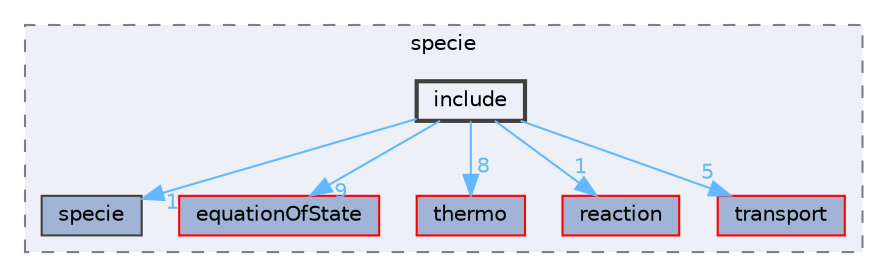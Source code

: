 digraph "src/thermophysicalModels/specie/include"
{
 // LATEX_PDF_SIZE
  bgcolor="transparent";
  edge [fontname=Helvetica,fontsize=10,labelfontname=Helvetica,labelfontsize=10];
  node [fontname=Helvetica,fontsize=10,shape=box,height=0.2,width=0.4];
  compound=true
  subgraph clusterdir_5c4bf53b114f4c9237cd4ef0431fc9bd {
    graph [ bgcolor="#edf0f7", pencolor="grey50", label="specie", fontname=Helvetica,fontsize=10 style="filled,dashed", URL="dir_5c4bf53b114f4c9237cd4ef0431fc9bd.html",tooltip=""]
  dir_0a4039949b5e30fbb8957147ecb4e7fe [label="specie", fillcolor="#a2b4d6", color="grey25", style="filled", URL="dir_0a4039949b5e30fbb8957147ecb4e7fe.html",tooltip=""];
  dir_f6178c4a32c891ac3a18c9e9fb558e23 [label="equationOfState", fillcolor="#a2b4d6", color="red", style="filled", URL="dir_f6178c4a32c891ac3a18c9e9fb558e23.html",tooltip=""];
  dir_52d55d2fbf4a26d00084c41bddaf4722 [label="thermo", fillcolor="#a2b4d6", color="red", style="filled", URL="dir_52d55d2fbf4a26d00084c41bddaf4722.html",tooltip=""];
  dir_8e22d7bb5211f38d4629fa6608cf6410 [label="reaction", fillcolor="#a2b4d6", color="red", style="filled", URL="dir_8e22d7bb5211f38d4629fa6608cf6410.html",tooltip=""];
  dir_c33051a76953a582918a8b8685a5d648 [label="transport", fillcolor="#a2b4d6", color="red", style="filled", URL="dir_c33051a76953a582918a8b8685a5d648.html",tooltip=""];
  dir_b55d228163c0a2e873957eb688462e1f [label="include", fillcolor="#edf0f7", color="grey25", style="filled,bold", URL="dir_b55d228163c0a2e873957eb688462e1f.html",tooltip=""];
  }
  dir_b55d228163c0a2e873957eb688462e1f->dir_0a4039949b5e30fbb8957147ecb4e7fe [headlabel="1", labeldistance=1.5 headhref="dir_001808_003684.html" href="dir_001808_003684.html" color="steelblue1" fontcolor="steelblue1"];
  dir_b55d228163c0a2e873957eb688462e1f->dir_52d55d2fbf4a26d00084c41bddaf4722 [headlabel="8", labeldistance=1.5 headhref="dir_001808_004004.html" href="dir_001808_004004.html" color="steelblue1" fontcolor="steelblue1"];
  dir_b55d228163c0a2e873957eb688462e1f->dir_8e22d7bb5211f38d4629fa6608cf6410 [headlabel="1", labeldistance=1.5 headhref="dir_001808_003233.html" href="dir_001808_003233.html" color="steelblue1" fontcolor="steelblue1"];
  dir_b55d228163c0a2e873957eb688462e1f->dir_c33051a76953a582918a8b8685a5d648 [headlabel="5", labeldistance=1.5 headhref="dir_001808_004110.html" href="dir_001808_004110.html" color="steelblue1" fontcolor="steelblue1"];
  dir_b55d228163c0a2e873957eb688462e1f->dir_f6178c4a32c891ac3a18c9e9fb558e23 [headlabel="9", labeldistance=1.5 headhref="dir_001808_001174.html" href="dir_001808_001174.html" color="steelblue1" fontcolor="steelblue1"];
}
